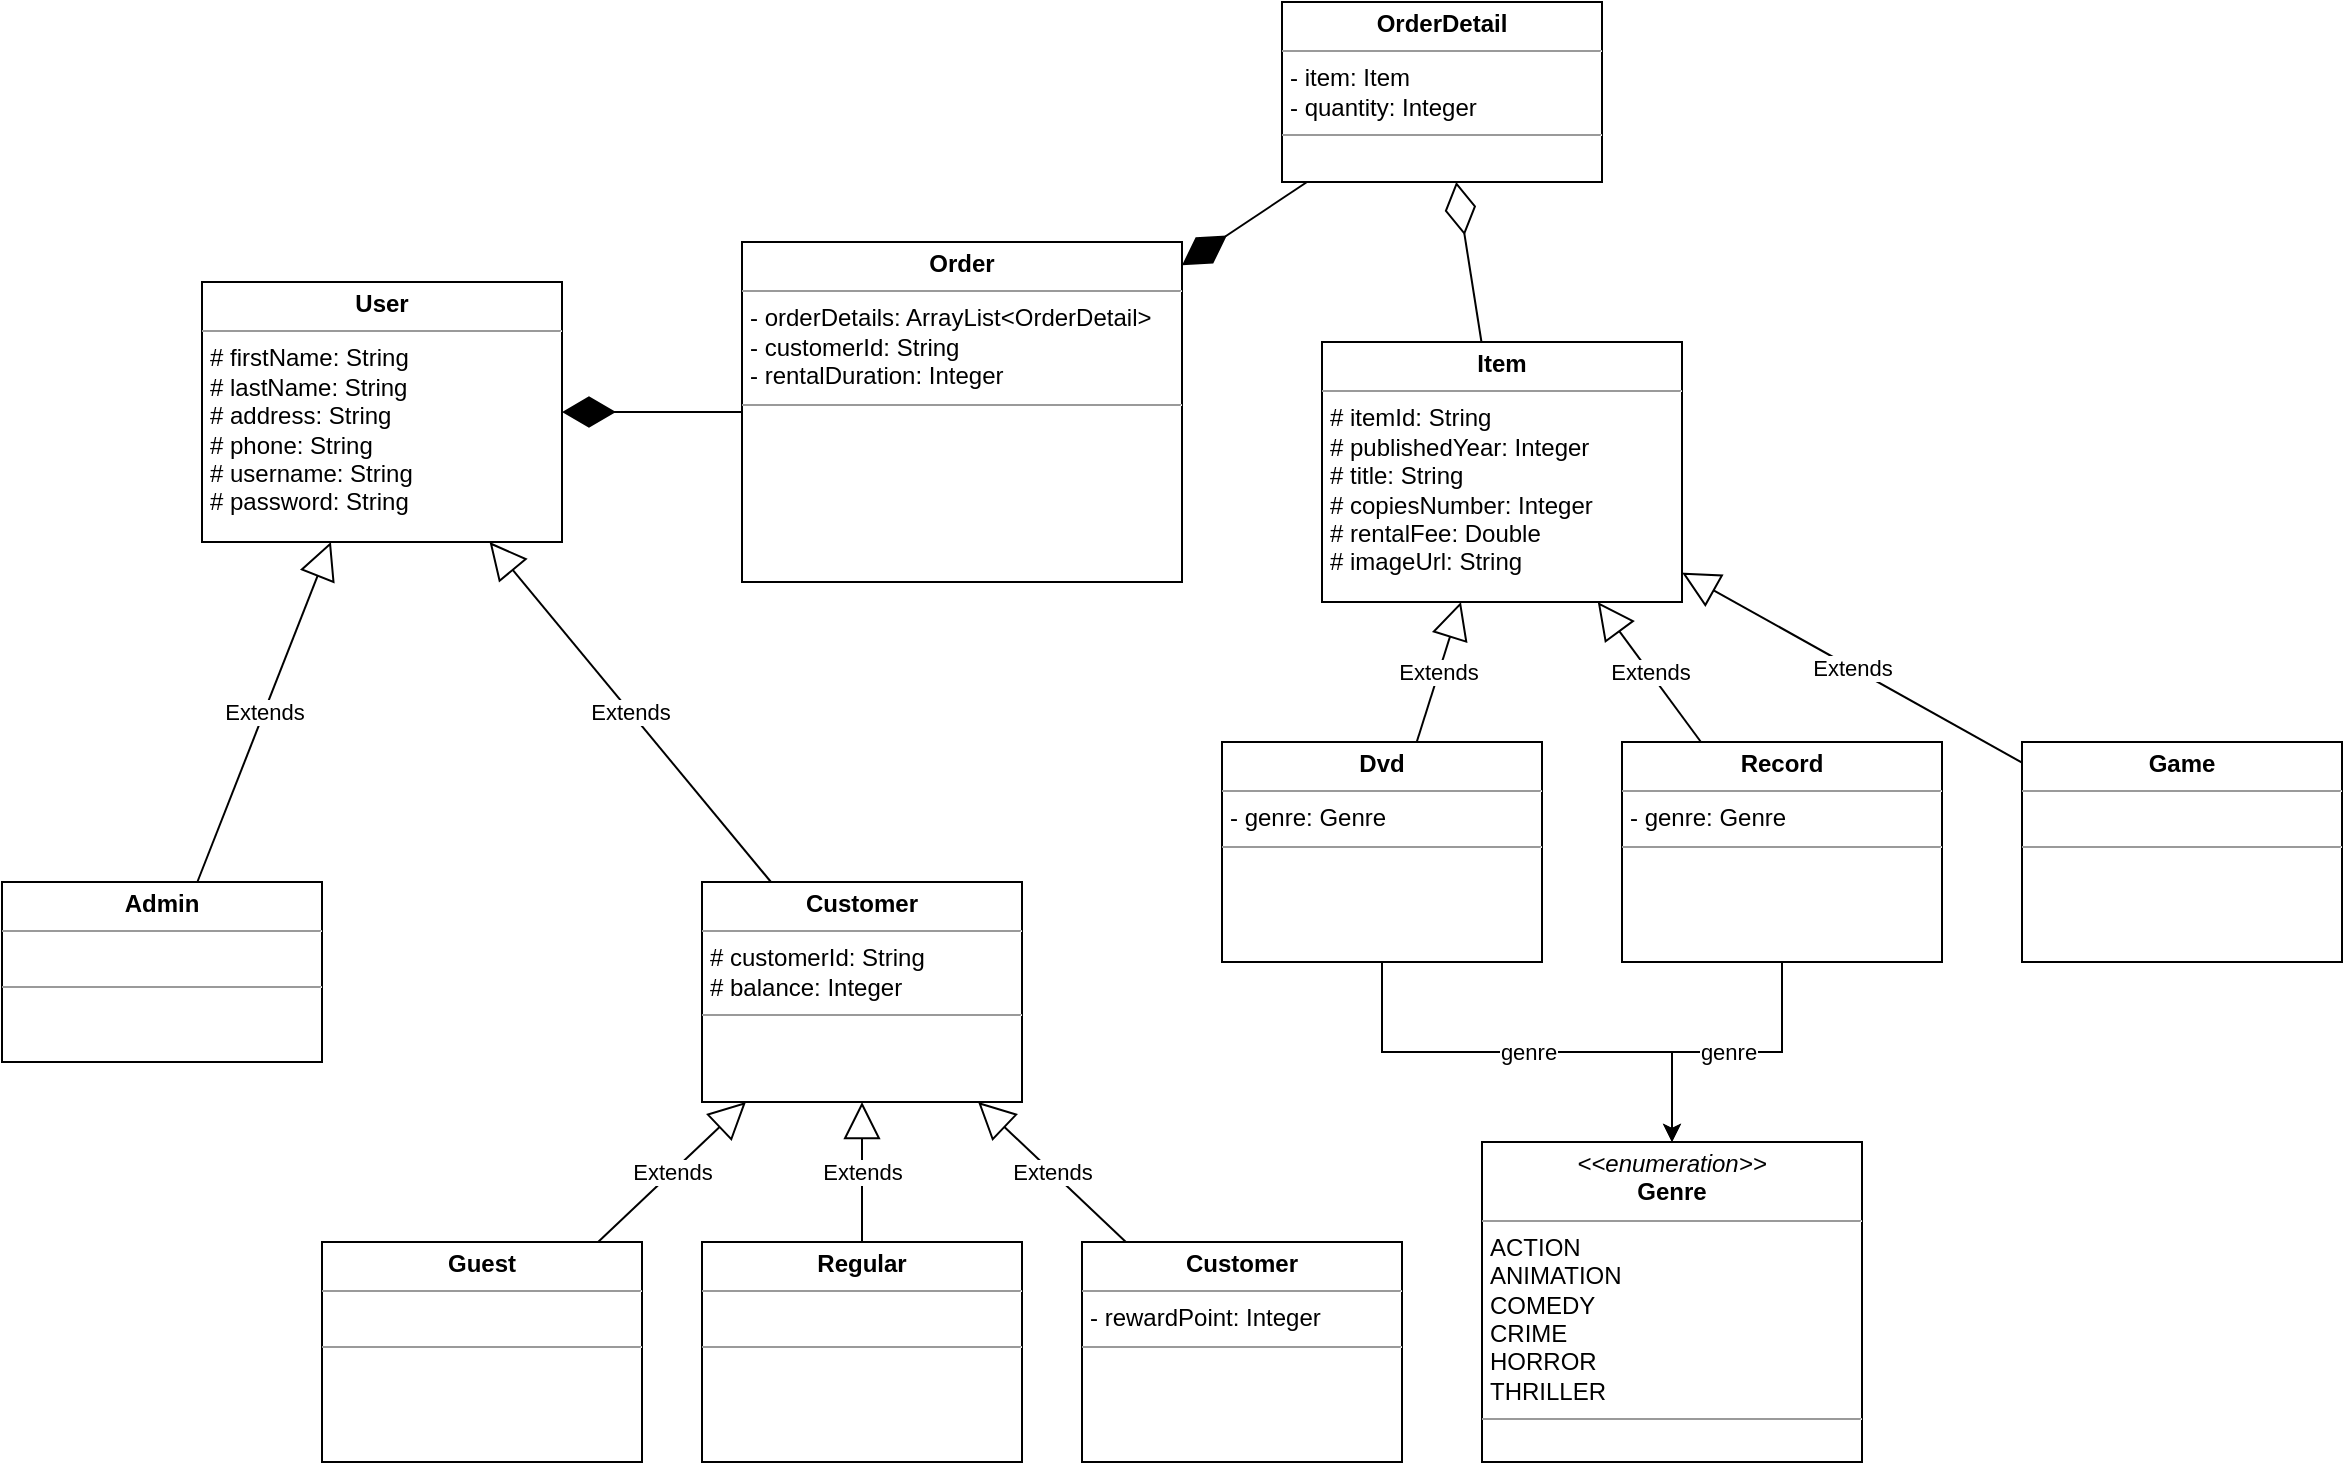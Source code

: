 <mxfile version="20.3.0" type="device"><diagram id="HqdL6YOmBRESnUmb_39B" name="Page-1"><mxGraphModel dx="1707" dy="1000" grid="1" gridSize="10" guides="1" tooltips="1" connect="1" arrows="1" fold="1" page="1" pageScale="1" pageWidth="850" pageHeight="1100" math="0" shadow="0"><root><mxCell id="0"/><mxCell id="1" parent="0"/><mxCell id="hX5E_pJq7mj2f9G4ynS_-1" value="&lt;p style=&quot;margin:0px;margin-top:4px;text-align:center;&quot;&gt;&lt;b&gt;User&lt;/b&gt;&lt;/p&gt;&lt;hr size=&quot;1&quot;&gt;&lt;p style=&quot;margin:0px;margin-left:4px;&quot;&gt;# firstName: String&lt;/p&gt;&lt;p style=&quot;margin:0px;margin-left:4px;&quot;&gt;# lastName: String&lt;/p&gt;&lt;p style=&quot;margin:0px;margin-left:4px;&quot;&gt;# address: String&lt;/p&gt;&lt;p style=&quot;margin:0px;margin-left:4px;&quot;&gt;# phone: String&lt;/p&gt;&lt;p style=&quot;margin:0px;margin-left:4px;&quot;&gt;# username: String&lt;/p&gt;&lt;p style=&quot;margin:0px;margin-left:4px;&quot;&gt;# password: String&lt;/p&gt;" style="verticalAlign=top;align=left;overflow=fill;fontSize=12;fontFamily=Helvetica;html=1;" vertex="1" parent="1"><mxGeometry x="370" y="240" width="180" height="130" as="geometry"/></mxCell><mxCell id="hX5E_pJq7mj2f9G4ynS_-25" value="&lt;p style=&quot;margin:0px;margin-top:4px;text-align:center;&quot;&gt;&lt;b&gt;OrderDetail&lt;/b&gt;&lt;/p&gt;&lt;hr size=&quot;1&quot;&gt;&lt;p style=&quot;margin:0px;margin-left:4px;&quot;&gt;- item: Item&lt;/p&gt;&lt;p style=&quot;margin:0px;margin-left:4px;&quot;&gt;- quantity: Integer&lt;/p&gt;&lt;hr size=&quot;1&quot;&gt;&lt;p style=&quot;margin:0px;margin-left:4px;&quot;&gt;&lt;br&gt;&lt;/p&gt;" style="verticalAlign=top;align=left;overflow=fill;fontSize=12;fontFamily=Helvetica;html=1;" vertex="1" parent="1"><mxGeometry x="910" y="100" width="160" height="90" as="geometry"/></mxCell><mxCell id="hX5E_pJq7mj2f9G4ynS_-26" value="&lt;p style=&quot;margin:0px;margin-top:4px;text-align:center;&quot;&gt;&lt;b&gt;Order&lt;/b&gt;&lt;/p&gt;&lt;hr size=&quot;1&quot;&gt;&lt;p style=&quot;margin:0px;margin-left:4px;&quot;&gt;- orderDetails: ArrayList&amp;lt;OrderDetail&amp;gt;&lt;/p&gt;&lt;p style=&quot;margin:0px;margin-left:4px;&quot;&gt;- customerId: String&lt;/p&gt;&lt;p style=&quot;margin:0px;margin-left:4px;&quot;&gt;- rentalDuration: Integer&lt;/p&gt;&lt;hr size=&quot;1&quot;&gt;&lt;p style=&quot;margin:0px;margin-left:4px;&quot;&gt;&lt;br&gt;&lt;/p&gt;" style="verticalAlign=top;align=left;overflow=fill;fontSize=12;fontFamily=Helvetica;html=1;" vertex="1" parent="1"><mxGeometry x="640" y="220" width="220" height="170" as="geometry"/></mxCell><mxCell id="hX5E_pJq7mj2f9G4ynS_-27" value="&lt;p style=&quot;margin:0px;margin-top:4px;text-align:center;&quot;&gt;&lt;b&gt;Customer&lt;/b&gt;&lt;/p&gt;&lt;hr size=&quot;1&quot;&gt;&lt;p style=&quot;margin:0px;margin-left:4px;&quot;&gt;# customerId: String&lt;/p&gt;&lt;p style=&quot;margin:0px;margin-left:4px;&quot;&gt;# balance: Integer&amp;nbsp;&lt;/p&gt;&lt;hr size=&quot;1&quot;&gt;&lt;p style=&quot;margin:0px;margin-left:4px;&quot;&gt;&lt;br&gt;&lt;/p&gt;" style="verticalAlign=top;align=left;overflow=fill;fontSize=12;fontFamily=Helvetica;html=1;" vertex="1" parent="1"><mxGeometry x="620" y="540" width="160" height="110" as="geometry"/></mxCell><mxCell id="hX5E_pJq7mj2f9G4ynS_-28" value="&lt;p style=&quot;margin:0px;margin-top:4px;text-align:center;&quot;&gt;&lt;b&gt;Admin&lt;/b&gt;&lt;/p&gt;&lt;hr size=&quot;1&quot;&gt;&lt;p style=&quot;margin:0px;margin-left:4px;&quot;&gt;&lt;br&gt;&lt;/p&gt;&lt;hr size=&quot;1&quot;&gt;&lt;p style=&quot;margin:0px;margin-left:4px;&quot;&gt;&lt;br&gt;&lt;/p&gt;" style="verticalAlign=top;align=left;overflow=fill;fontSize=12;fontFamily=Helvetica;html=1;" vertex="1" parent="1"><mxGeometry x="270" y="540" width="160" height="90" as="geometry"/></mxCell><mxCell id="hX5E_pJq7mj2f9G4ynS_-29" value="Extends" style="endArrow=block;endSize=16;endFill=0;html=1;rounded=0;" edge="1" parent="1" source="hX5E_pJq7mj2f9G4ynS_-28" target="hX5E_pJq7mj2f9G4ynS_-1"><mxGeometry width="160" relative="1" as="geometry"><mxPoint x="40" y="380" as="sourcePoint"/><mxPoint x="200" y="380" as="targetPoint"/></mxGeometry></mxCell><mxCell id="hX5E_pJq7mj2f9G4ynS_-30" value="Extends" style="endArrow=block;endSize=16;endFill=0;html=1;rounded=0;" edge="1" parent="1" source="hX5E_pJq7mj2f9G4ynS_-27" target="hX5E_pJq7mj2f9G4ynS_-1"><mxGeometry width="160" relative="1" as="geometry"><mxPoint x="285.714" y="510" as="sourcePoint"/><mxPoint x="342.857" y="410" as="targetPoint"/></mxGeometry></mxCell><mxCell id="hX5E_pJq7mj2f9G4ynS_-32" value="&lt;p style=&quot;margin:0px;margin-top:4px;text-align:center;&quot;&gt;&lt;b&gt;Customer&lt;/b&gt;&lt;/p&gt;&lt;hr size=&quot;1&quot;&gt;&lt;p style=&quot;margin:0px;margin-left:4px;&quot;&gt;- rewardPoint: Integer&lt;/p&gt;&lt;hr size=&quot;1&quot;&gt;&lt;p style=&quot;margin:0px;margin-left:4px;&quot;&gt;&lt;br&gt;&lt;/p&gt;" style="verticalAlign=top;align=left;overflow=fill;fontSize=12;fontFamily=Helvetica;html=1;" vertex="1" parent="1"><mxGeometry x="810" y="720" width="160" height="110" as="geometry"/></mxCell><mxCell id="hX5E_pJq7mj2f9G4ynS_-33" value="&lt;p style=&quot;margin:0px;margin-top:4px;text-align:center;&quot;&gt;&lt;b&gt;Guest&lt;/b&gt;&lt;/p&gt;&lt;hr size=&quot;1&quot;&gt;&lt;p style=&quot;margin:0px;margin-left:4px;&quot;&gt;&lt;br&gt;&lt;/p&gt;&lt;hr size=&quot;1&quot;&gt;&lt;p style=&quot;margin:0px;margin-left:4px;&quot;&gt;&lt;br&gt;&lt;/p&gt;" style="verticalAlign=top;align=left;overflow=fill;fontSize=12;fontFamily=Helvetica;html=1;" vertex="1" parent="1"><mxGeometry x="430" y="720" width="160" height="110" as="geometry"/></mxCell><mxCell id="hX5E_pJq7mj2f9G4ynS_-34" value="&lt;p style=&quot;margin:0px;margin-top:4px;text-align:center;&quot;&gt;&lt;b&gt;Regular&lt;/b&gt;&lt;/p&gt;&lt;hr size=&quot;1&quot;&gt;&lt;p style=&quot;margin:0px;margin-left:4px;&quot;&gt;&lt;br&gt;&lt;/p&gt;&lt;hr size=&quot;1&quot;&gt;&lt;p style=&quot;margin:0px;margin-left:4px;&quot;&gt;&lt;br&gt;&lt;/p&gt;" style="verticalAlign=top;align=left;overflow=fill;fontSize=12;fontFamily=Helvetica;html=1;" vertex="1" parent="1"><mxGeometry x="620" y="720" width="160" height="110" as="geometry"/></mxCell><mxCell id="hX5E_pJq7mj2f9G4ynS_-35" value="Extends" style="endArrow=block;endSize=16;endFill=0;html=1;rounded=0;" edge="1" parent="1" source="hX5E_pJq7mj2f9G4ynS_-33" target="hX5E_pJq7mj2f9G4ynS_-27"><mxGeometry width="160" relative="1" as="geometry"><mxPoint x="477.875" y="490" as="sourcePoint"/><mxPoint x="423.875" y="410" as="targetPoint"/></mxGeometry></mxCell><mxCell id="hX5E_pJq7mj2f9G4ynS_-36" value="Extends" style="endArrow=block;endSize=16;endFill=0;html=1;rounded=0;" edge="1" parent="1" source="hX5E_pJq7mj2f9G4ynS_-34" target="hX5E_pJq7mj2f9G4ynS_-27"><mxGeometry width="160" relative="1" as="geometry"><mxPoint x="462.105" y="660" as="sourcePoint"/><mxPoint x="537.895" y="580" as="targetPoint"/></mxGeometry></mxCell><mxCell id="hX5E_pJq7mj2f9G4ynS_-37" value="Extends" style="endArrow=block;endSize=16;endFill=0;html=1;rounded=0;" edge="1" parent="1" source="hX5E_pJq7mj2f9G4ynS_-32" target="hX5E_pJq7mj2f9G4ynS_-27"><mxGeometry width="160" relative="1" as="geometry"><mxPoint x="472.105" y="670" as="sourcePoint"/><mxPoint x="547.895" y="590" as="targetPoint"/></mxGeometry></mxCell><mxCell id="hX5E_pJq7mj2f9G4ynS_-38" value="&lt;p style=&quot;margin:0px;margin-top:4px;text-align:center;&quot;&gt;&lt;b&gt;Item&lt;/b&gt;&lt;/p&gt;&lt;hr size=&quot;1&quot;&gt;&lt;p style=&quot;margin:0px;margin-left:4px;&quot;&gt;# itemId: String&lt;/p&gt;&lt;p style=&quot;margin:0px;margin-left:4px;&quot;&gt;# publishedYear: Integer&lt;/p&gt;&lt;p style=&quot;margin:0px;margin-left:4px;&quot;&gt;# title: String&lt;/p&gt;&lt;p style=&quot;margin:0px;margin-left:4px;&quot;&gt;# copiesNumber: Integer&lt;/p&gt;&lt;p style=&quot;margin:0px;margin-left:4px;&quot;&gt;# rentalFee: Double&lt;/p&gt;&lt;p style=&quot;margin:0px;margin-left:4px;&quot;&gt;# imageUrl: String&lt;/p&gt;" style="verticalAlign=top;align=left;overflow=fill;fontSize=12;fontFamily=Helvetica;html=1;" vertex="1" parent="1"><mxGeometry x="930" y="270" width="180" height="130" as="geometry"/></mxCell><mxCell id="hX5E_pJq7mj2f9G4ynS_-39" value="Extends" style="endArrow=block;endSize=16;endFill=0;html=1;rounded=0;" edge="1" parent="1" source="hX5E_pJq7mj2f9G4ynS_-40" target="hX5E_pJq7mj2f9G4ynS_-38"><mxGeometry width="160" relative="1" as="geometry"><mxPoint x="960" y="540" as="sourcePoint"/><mxPoint x="455.833" y="410" as="targetPoint"/></mxGeometry></mxCell><mxCell id="hX5E_pJq7mj2f9G4ynS_-51" value="genre" style="edgeStyle=orthogonalEdgeStyle;rounded=0;orthogonalLoop=1;jettySize=auto;html=1;" edge="1" parent="1" source="hX5E_pJq7mj2f9G4ynS_-40" target="hX5E_pJq7mj2f9G4ynS_-46"><mxGeometry relative="1" as="geometry"/></mxCell><mxCell id="hX5E_pJq7mj2f9G4ynS_-40" value="&lt;p style=&quot;margin:0px;margin-top:4px;text-align:center;&quot;&gt;&lt;b&gt;Dvd&lt;/b&gt;&lt;/p&gt;&lt;hr size=&quot;1&quot;&gt;&lt;p style=&quot;margin:0px;margin-left:4px;&quot;&gt;- genre: Genre&lt;/p&gt;&lt;hr size=&quot;1&quot;&gt;&lt;p style=&quot;margin:0px;margin-left:4px;&quot;&gt;&lt;br&gt;&lt;/p&gt;" style="verticalAlign=top;align=left;overflow=fill;fontSize=12;fontFamily=Helvetica;html=1;" vertex="1" parent="1"><mxGeometry x="880" y="470" width="160" height="110" as="geometry"/></mxCell><mxCell id="hX5E_pJq7mj2f9G4ynS_-41" value="Extends" style="endArrow=block;endSize=16;endFill=0;html=1;rounded=0;" edge="1" parent="1" source="hX5E_pJq7mj2f9G4ynS_-42" target="hX5E_pJq7mj2f9G4ynS_-38"><mxGeometry width="160" relative="1" as="geometry"><mxPoint x="1110" y="480" as="sourcePoint"/><mxPoint x="1014" y="410" as="targetPoint"/></mxGeometry></mxCell><mxCell id="hX5E_pJq7mj2f9G4ynS_-52" value="genre" style="edgeStyle=orthogonalEdgeStyle;rounded=0;orthogonalLoop=1;jettySize=auto;html=1;" edge="1" parent="1" source="hX5E_pJq7mj2f9G4ynS_-42" target="hX5E_pJq7mj2f9G4ynS_-46"><mxGeometry relative="1" as="geometry"/></mxCell><mxCell id="hX5E_pJq7mj2f9G4ynS_-42" value="&lt;p style=&quot;margin:0px;margin-top:4px;text-align:center;&quot;&gt;&lt;b&gt;Record&lt;/b&gt;&lt;/p&gt;&lt;hr size=&quot;1&quot;&gt;&lt;p style=&quot;margin:0px;margin-left:4px;&quot;&gt;- genre: Genre&lt;/p&gt;&lt;hr size=&quot;1&quot;&gt;&lt;p style=&quot;margin:0px;margin-left:4px;&quot;&gt;&lt;br&gt;&lt;/p&gt;" style="verticalAlign=top;align=left;overflow=fill;fontSize=12;fontFamily=Helvetica;html=1;" vertex="1" parent="1"><mxGeometry x="1080" y="470" width="160" height="110" as="geometry"/></mxCell><mxCell id="hX5E_pJq7mj2f9G4ynS_-43" value="&lt;p style=&quot;margin:0px;margin-top:4px;text-align:center;&quot;&gt;&lt;b&gt;Game&lt;/b&gt;&lt;/p&gt;&lt;hr size=&quot;1&quot;&gt;&lt;p style=&quot;margin:0px;margin-left:4px;&quot;&gt;&lt;br&gt;&lt;/p&gt;&lt;hr size=&quot;1&quot;&gt;&lt;p style=&quot;margin:0px;margin-left:4px;&quot;&gt;&lt;br&gt;&lt;/p&gt;" style="verticalAlign=top;align=left;overflow=fill;fontSize=12;fontFamily=Helvetica;html=1;" vertex="1" parent="1"><mxGeometry x="1280" y="470" width="160" height="110" as="geometry"/></mxCell><mxCell id="hX5E_pJq7mj2f9G4ynS_-44" value="Extends" style="endArrow=block;endSize=16;endFill=0;html=1;rounded=0;" edge="1" parent="1" source="hX5E_pJq7mj2f9G4ynS_-43" target="hX5E_pJq7mj2f9G4ynS_-38"><mxGeometry width="160" relative="1" as="geometry"><mxPoint x="1131.304" y="520" as="sourcePoint"/><mxPoint x="1073.913" y="410" as="targetPoint"/></mxGeometry></mxCell><mxCell id="hX5E_pJq7mj2f9G4ynS_-46" value="&lt;p style=&quot;margin:0px;margin-top:4px;text-align:center;&quot;&gt;&lt;i&gt;&amp;lt;&amp;lt;enumeration&amp;gt;&amp;gt;&lt;/i&gt;&lt;br&gt;&lt;b&gt;Genre&lt;/b&gt;&lt;/p&gt;&lt;hr size=&quot;1&quot;&gt;&lt;p style=&quot;margin:0px;margin-left:4px;&quot;&gt;ACTION&lt;/p&gt;&lt;p style=&quot;margin:0px;margin-left:4px;&quot;&gt;ANIMATION&lt;/p&gt;&lt;p style=&quot;margin:0px;margin-left:4px;&quot;&gt;COMEDY&lt;/p&gt;&lt;p style=&quot;margin:0px;margin-left:4px;&quot;&gt;CRIME&lt;/p&gt;&lt;p style=&quot;margin:0px;margin-left:4px;&quot;&gt;HORROR&lt;/p&gt;&lt;p style=&quot;margin:0px;margin-left:4px;&quot;&gt;THRILLER&lt;/p&gt;&lt;hr size=&quot;1&quot;&gt;&lt;p style=&quot;margin:0px;margin-left:4px;&quot;&gt;&lt;br&gt;&lt;/p&gt;" style="verticalAlign=top;align=left;overflow=fill;fontSize=12;fontFamily=Helvetica;html=1;" vertex="1" parent="1"><mxGeometry x="1010" y="670" width="190" height="160" as="geometry"/></mxCell><mxCell id="hX5E_pJq7mj2f9G4ynS_-48" value="" style="endArrow=diamondThin;endFill=1;endSize=24;html=1;rounded=0;" edge="1" parent="1" source="hX5E_pJq7mj2f9G4ynS_-25" target="hX5E_pJq7mj2f9G4ynS_-26"><mxGeometry width="160" relative="1" as="geometry"><mxPoint x="580" y="-10" as="sourcePoint"/><mxPoint x="740" y="-10" as="targetPoint"/></mxGeometry></mxCell><mxCell id="hX5E_pJq7mj2f9G4ynS_-49" value="" style="endArrow=diamondThin;endFill=1;endSize=24;html=1;rounded=0;" edge="1" parent="1" source="hX5E_pJq7mj2f9G4ynS_-26" target="hX5E_pJq7mj2f9G4ynS_-1"><mxGeometry width="160" relative="1" as="geometry"><mxPoint x="910" y="95" as="sourcePoint"/><mxPoint x="780" y="95" as="targetPoint"/></mxGeometry></mxCell><mxCell id="hX5E_pJq7mj2f9G4ynS_-50" value="" style="endArrow=diamondThin;endFill=0;endSize=24;html=1;rounded=0;" edge="1" parent="1" source="hX5E_pJq7mj2f9G4ynS_-38" target="hX5E_pJq7mj2f9G4ynS_-25"><mxGeometry width="160" relative="1" as="geometry"><mxPoint x="620" y="290" as="sourcePoint"/><mxPoint x="780" y="290" as="targetPoint"/></mxGeometry></mxCell></root></mxGraphModel></diagram></mxfile>